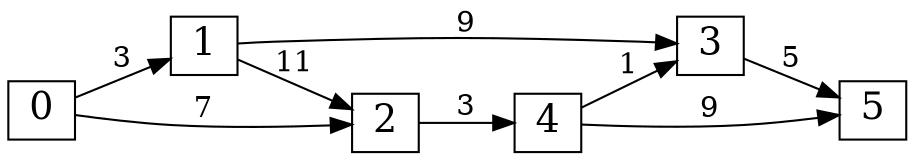 digraph {
  graph [ rankdir="LR" ];
  node [ shape=polygon, sides=4, height=0.1, width=0.45, fontsize=18 ];
  0 -> 1 [ label="3" ];
  0 -> 2 [ label="7" ];
  1 -> 2 [ label="11" ];
  1 -> 3 [ label="9" ];
  2 -> 4 [ label="3" ];
  3 -> 5 [ label="5" ];
  4 -> 3 [ label="1" ];
  4 -> 5 [ label="9" ];
}
